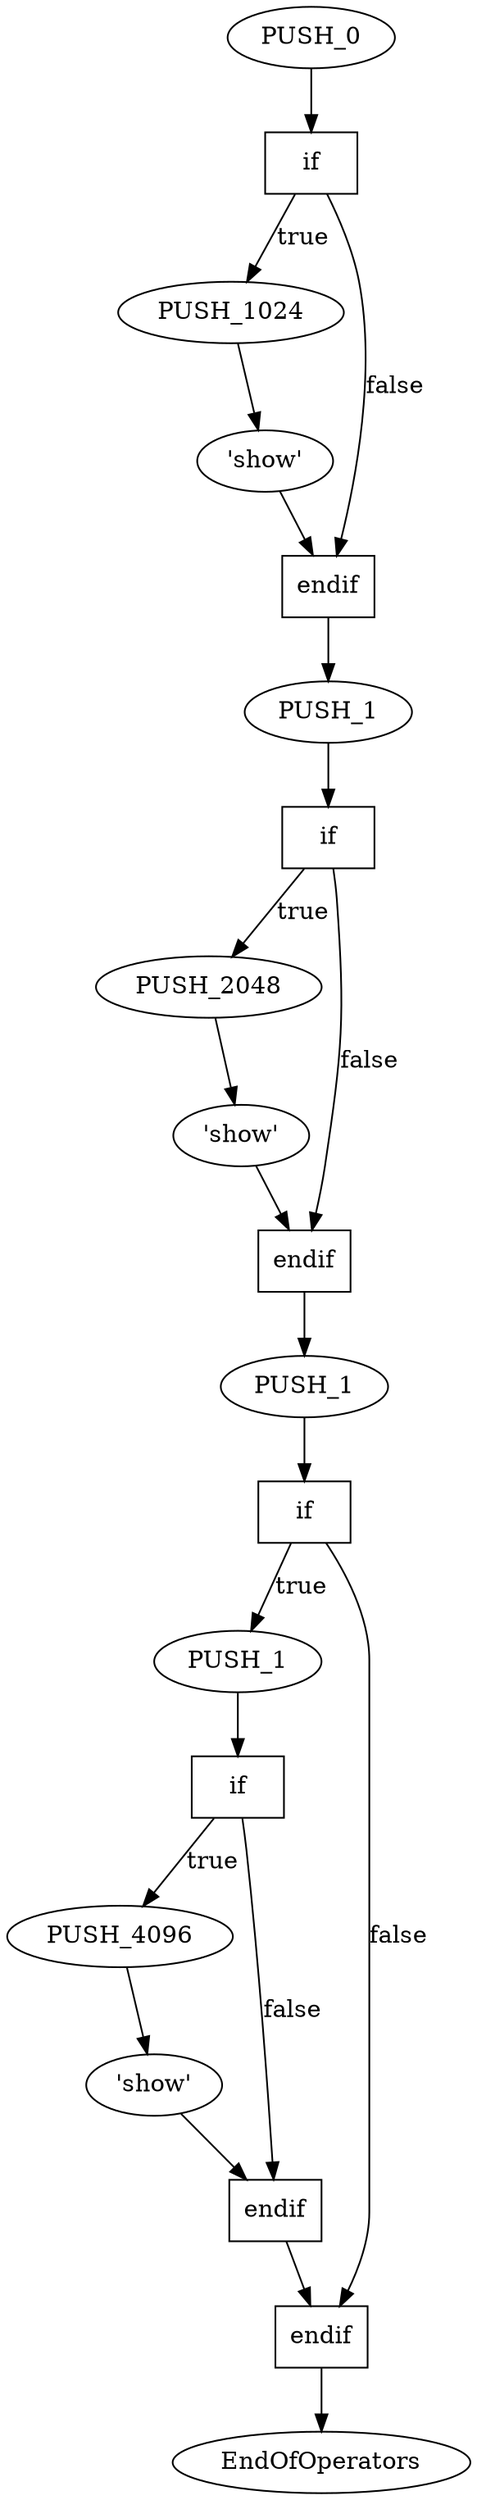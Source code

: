 digraph Source{
   Operator_0 [label=PUSH_0];
   Operator_0 -> Operator_1;
   Operator_1 [shape=record label=if];
   Operator_1 -> Operator_2 [label=true];
   Operator_1 -> Operator_4 [label=false];
   Operator_2 [label=PUSH_1024];
   Operator_2 -> Operator_3;
   Operator_3 [label="'show'"];
   Operator_3 -> Operator_4;
   Operator_4 [shape=record label=endif];
   Operator_4 -> Operator_5;
   Operator_5 [label=PUSH_1];
   Operator_5 -> Operator_6;
   Operator_6 [shape=record label=if];
   Operator_6 -> Operator_7 [label=true];
   Operator_6 -> Operator_9 [label=false];
   Operator_7 [label=PUSH_2048];
   Operator_7 -> Operator_8;
   Operator_8 [label="'show'"];
   Operator_8 -> Operator_9;
   Operator_9 [shape=record label=endif];
   Operator_9 -> Operator_10;
   Operator_10 [label=PUSH_1];
   Operator_10 -> Operator_11;
   Operator_11 [shape=record label=if];
   Operator_11 -> Operator_12 [label=true];
   Operator_11 -> Operator_17 [label=false];
   Operator_12 [label=PUSH_1];
   Operator_12 -> Operator_13;
   Operator_13 [shape=record label=if];
   Operator_13 -> Operator_14 [label=true];
   Operator_13 -> Operator_16 [label=false];
   Operator_14 [label=PUSH_4096];
   Operator_14 -> Operator_15;
   Operator_15 [label="'show'"];
   Operator_15 -> Operator_16;
   Operator_16 [shape=record label=endif];
   Operator_16 -> Operator_17;
   Operator_17 [shape=record label=endif];
   Operator_17 -> Operator_18;
   Operator_18 [label="EndOfOperators"];
}
